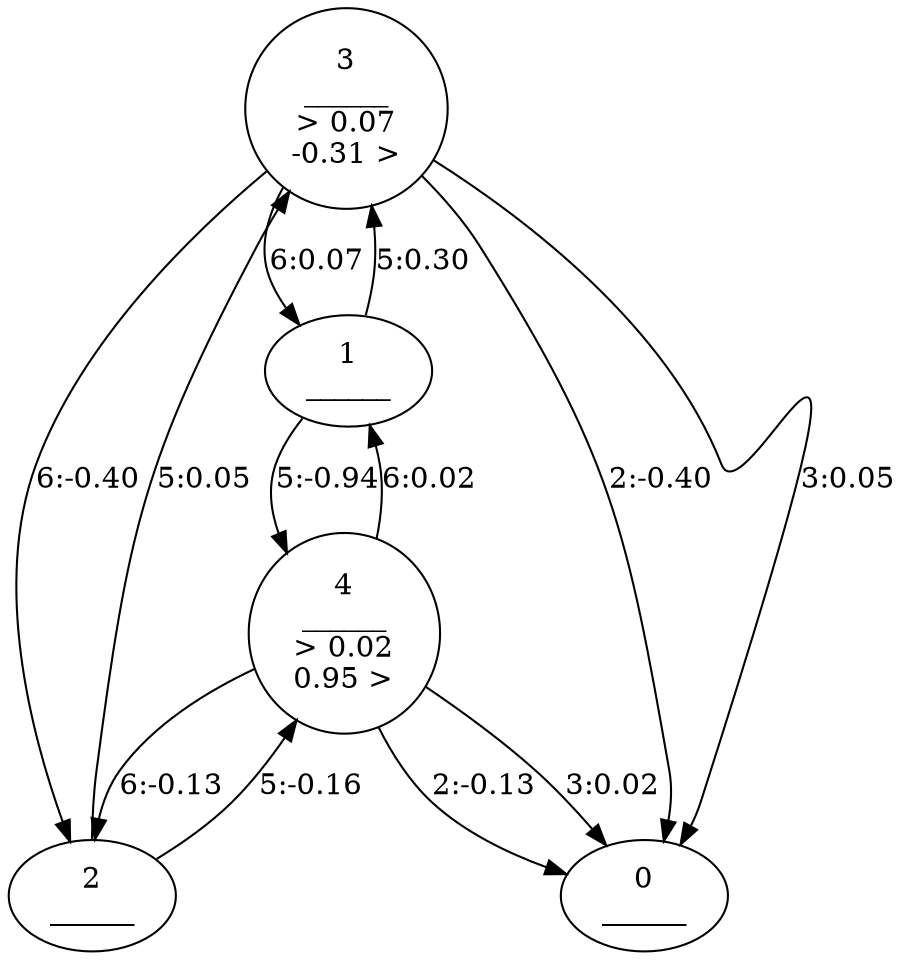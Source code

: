 //MusicWeightedAutomaton.dot
digraph {
	0 [label="0
______"]
	1 [label="1
______"]
	2 [label="2
______"]
	3 [label="3
______
> 0.07
-0.31 >"]
	4 [label="4
______
> 0.02
0.95 >"]
	3 -> 0 [label="2:-0.40"]
	4 -> 0 [label="2:-0.13"]
	3 -> 0 [label="3:0.05"]
	4 -> 0 [label="3:0.02"]
	1 -> 3 [label="5:0.30"]
	1 -> 4 [label="5:-0.94"]
	2 -> 3 [label="5:0.05"]
	2 -> 4 [label="5:-0.16"]
	3 -> 1 [label="6:0.07"]
	3 -> 2 [label="6:-0.40"]
	4 -> 1 [label="6:0.02"]
	4 -> 2 [label="6:-0.13"]
}
